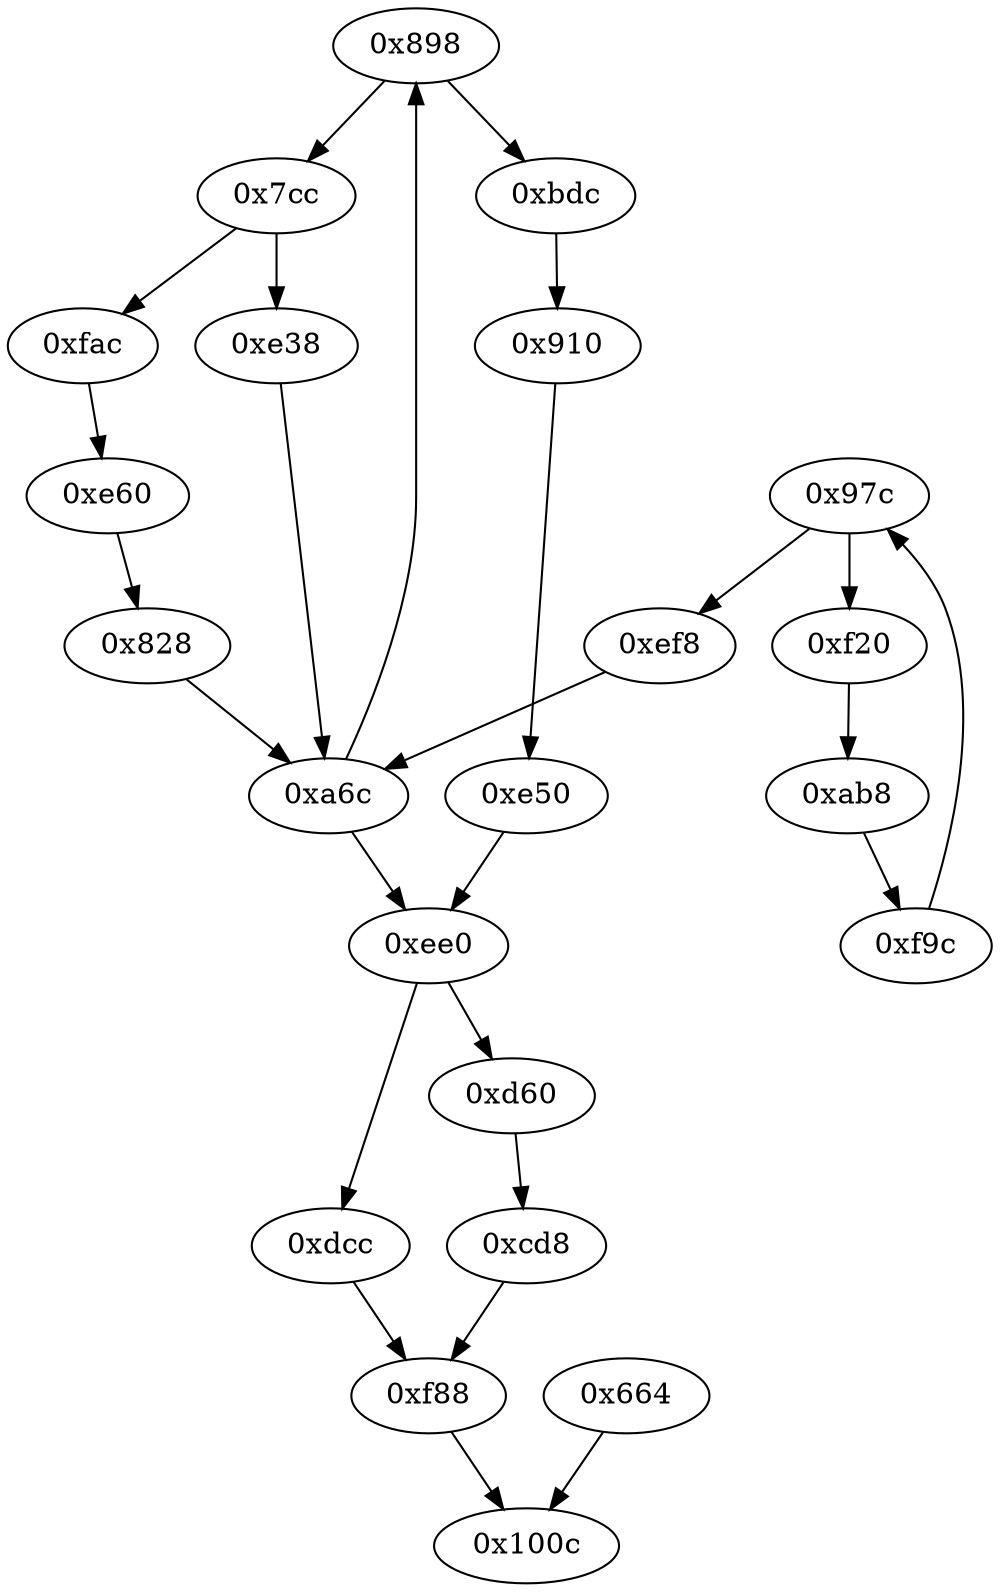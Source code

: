 strict digraph "" {
	graph ["edge"="{}",
		file="/Users/mark/Documents/deobfus-2019-ccs/ALL-CFG/basic-algorithms/binarysearch/1636_recovered.dot",
		"graph"="{u'file': u'/Users/mark/Documents/deobfus-2019-ccs/ALL-CFG/basic-algorithms/binarysearch/1636_recovered.dot'}",
		"node"="{u'opcode': u''}"
	];
	"0x898"	 [opcode="[u'ldr', u'ldr', u'ldr', u'sub', u'add', u'add', u'sub', u'add', u'asr', u'str', u'ldr', u'ldr', u'str', u'ldr', u'ldr', u'ldr', \
u'ldr', u'cmp', u'mov', u'b']"];
	"0x7cc"	 [opcode="[u'ldr', u'ldr', u'ldr', u'ldr', u'cmp', u'mov', u'b']"];
	"0x898" -> "0x7cc";
	"0xbdc"	 [opcode="[u'ldr', u'ldr', u'ldr', u'ldr', u'sub', u'sub', u'add', u'mul', u'eor', u'and', u'ldr', u'mov', u'mov', u'ldr', u'cmp', u'mov', \
u'cmp', u'mov', u'mov', u'cmp', u'mov', u'mov', u'teq', u'mov', u'b']"];
	"0x898" -> "0xbdc";
	"0xab8"	 [opcode="[u'ldr', u'ldr', u'mov', u'mov', u'ldr', u'ldrb', u'ldr', u'sub', u'sub', u'str', u'ldr', u'add', u'str', u'ldr', u'ldr', u'rsb', \
u'mvn', u'mul', u'eor', u'and', u'ldr', u'mov', u'mov', u'ldr', u'ldr', u'cmp', u'mov', u'teq', u'ldr']"];
	"0xf9c"	 [opcode="[u'ldr']"];
	"0xab8" -> "0xf9c";
	"0xe38"	 [opcode="[u'ldr', u'add', u'str', u'ldr', u'ldr', u'b']"];
	"0xa6c"	 [opcode="[u'ldr', u'str', u'str', u'ldr', u'ldr', u'ldr', u'cmp', u'ldr', u'mov', u'mov', u'str', u'b']"];
	"0xe38" -> "0xa6c";
	"0xe50"	 [opcode="[u'mov', u'str', u'ldr', u'b']"];
	"0xee0"	 [opcode="[u'ldr', u'ldr', u'ldr', u'cmp', u'mov', u'b']"];
	"0xe50" -> "0xee0";
	"0xdcc"	 [opcode="[u'ldr', u'bl', u'mov', u'b']"];
	"0xee0" -> "0xdcc";
	"0xd60"	 [opcode="[u'ldr', u'ldr', u'ldr', u'sub', u'mul', u'mvn', u'ldr', u'orr', u'mov', u'cmn', u'mov', u'ldr', u'cmp', u'mov', u'mov', u'mov', \
u'cmn', u'mov', u'mov']"];
	"0xee0" -> "0xd60";
	"0x828"	 [opcode="[u'ldr', u'ldr', u'str', u'ldr', u'b']"];
	"0x828" -> "0xa6c";
	"0x97c"	 [opcode="[u'ldr', u'str', u'ldr', u'str', u'ldr', u'ldr', u'ldr', u'ldr', u'cmp', u'mov', u'b']"];
	"0xf20"	 [opcode="[u'ldr', u'mov', u'ldr', u'ldr', u'sub', u'sub', u'add', u'mul', u'mov', u'eor', u'and', u'ldr', u'mov', u'ldr', u'cmp', u'mov', \
u'teq', u'ldr', u'ldr', u'mov', u'cmp', u'mov', u'mov', u'cmp', u'mov', u'b']"];
	"0x97c" -> "0xf20";
	"0xef8"	 [opcode="[u'ldr', u'ldr', u'ldr', u'ldr', u'ldrb', u'str', u'mov', u'str', u'ldr', u'b']"];
	"0x97c" -> "0xef8";
	"0xf88"	 [opcode="[u'ldr', u'mov']"];
	"0xdcc" -> "0xf88";
	"0x100c"	 [opcode="[u'ldr', u'ldr', u'ldr', u'ldr', u'sub', u'ldr', u'sub', u'pop']"];
	"0x7cc" -> "0xe38";
	"0xfac"	 [opcode="[u'ldr', u'ldr', u'ldr', u'ldr', u'mov', u'sub', u'cmp', u'mul', u'mov', u'mov', u'mvn', u'ldr', u'orr', u'cmn', u'mov', u'teq', \
u'ldr', u'mov', u'cmn', u'mov', u'mov', u'cmp', u'mov', u'b']"];
	"0x7cc" -> "0xfac";
	"0xf20" -> "0xab8";
	"0xf9c" -> "0x97c";
	"0xa6c" -> "0x898";
	"0xa6c" -> "0xee0";
	"0xcd8"	 [opcode="[u'ldr', u'bl', u'ldr', u'ldr', u'ldr', u'ldr', u'sub', u'sub', u'add', u'mul', u'mvn', u'ldr', u'ldr', u'orr', u'mov', u'cmn', \
u'mov', u'cmp', u'mov', u'mov', u'mov', u'cmn', u'mov', u'mov', u'b']"];
	"0xd60" -> "0xcd8";
	"0xe60"	 [opcode="[u'ldr', u'ldr', u'mov', u'sub', u'sub', u'add', u'str', u'ldr', u'ldr', u'ldr', u'ldr', u'ldr', u'cmp', u'mov', u'sub', u'sub', \
u'add', u'mul', u'mvn', u'mov', u'orr', u'ldr', u'cmn', u'mov', u'teq', u'ldr', u'mov', u'cmn', u'mov', u'cmp', u'mov', u'b']"];
	"0xe60" -> "0x828";
	"0xfac" -> "0xe60";
	"0x910"	 [opcode="[u'ldr', u'mov', u'ldr', u'sub', u'mul', u'eor', u'and', u'ldr', u'mov', u'mov', u'ldr', u'ldr', u'cmp', u'mov', u'teq', u'ldr', \
u'b']"];
	"0xbdc" -> "0x910";
	"0xf88" -> "0x100c";
	"0xcd8" -> "0xf88";
	"0x910" -> "0xe50";
	"0x664"	 [opcode="[u'push', u'add', u'sub', u'str', u'ldr', u'cmp', u'mvn', u'ldr', u'ldr', u'str', u'ldr', u'ldr', u'mov', u'str', u'ldr', u'add', \
u'sub', u'sub', u'str', u'ldr', u'add', u'sub', u'sub', u'str', u'ldr', u'ldr', u'str', u'ldr', u'str', u'ldr', u'str', u'ldr', \
u'str', u'ldr', u'str', u'ldr', u'ldr', u'ldr', u'ldr', u'str', u'ldr', u'str', u'ldr', u'ldr', u'str', u'ldr', u'str', u'ldr', \
u'str', u'ldr', u'str', u'ldr', u'add', u'str', u'ldr', u'add', u'str', u'ldr', u'add', u'str', u'str', u'str', u'str', u'str', \
u'b']"];
	"0x664" -> "0x100c";
	"0xef8" -> "0xa6c";
}
